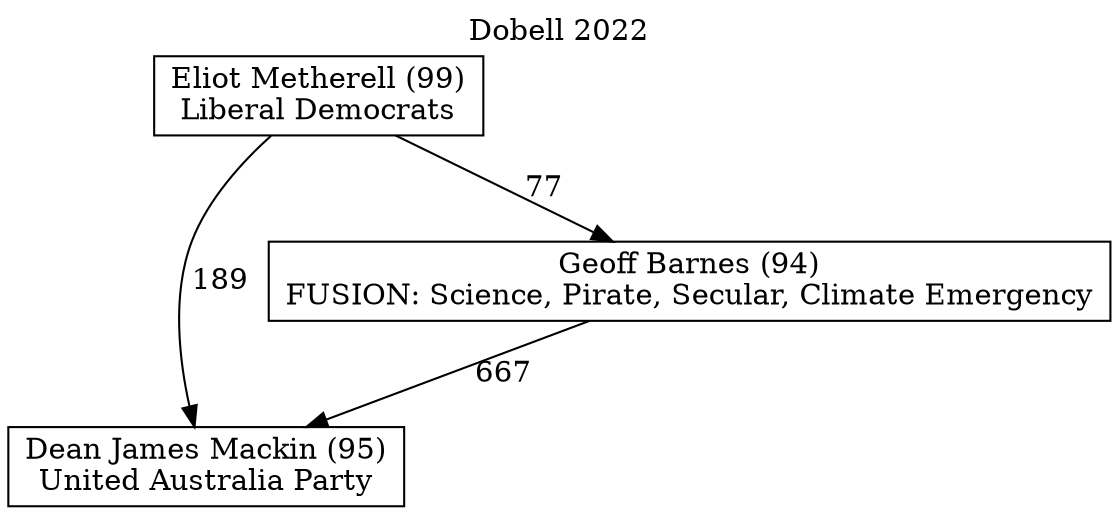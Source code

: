 // House preference flow
digraph "Dean James Mackin (95)_Dobell_2022" {
	graph [label="Dobell 2022" labelloc=t mclimit=10]
	node [shape=box]
	"Eliot Metherell (99)" [label="Eliot Metherell (99)
Liberal Democrats"]
	"Dean James Mackin (95)" [label="Dean James Mackin (95)
United Australia Party"]
	"Geoff Barnes (94)" [label="Geoff Barnes (94)
FUSION: Science, Pirate, Secular, Climate Emergency"]
	"Geoff Barnes (94)" -> "Dean James Mackin (95)" [label=667]
	"Eliot Metherell (99)" -> "Dean James Mackin (95)" [label=189]
	"Eliot Metherell (99)" -> "Geoff Barnes (94)" [label=77]
}
